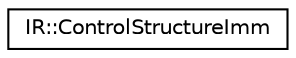 digraph "Graphical Class Hierarchy"
{
  edge [fontname="Helvetica",fontsize="10",labelfontname="Helvetica",labelfontsize="10"];
  node [fontname="Helvetica",fontsize="10",shape=record];
  rankdir="LR";
  Node0 [label="IR::ControlStructureImm",height=0.2,width=0.4,color="black", fillcolor="white", style="filled",URL="$struct_i_r_1_1_control_structure_imm.html"];
}
